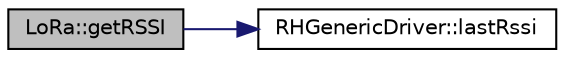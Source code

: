digraph "LoRa::getRSSI"
{
 // LATEX_PDF_SIZE
  edge [fontname="Helvetica",fontsize="10",labelfontname="Helvetica",labelfontsize="10"];
  node [fontname="Helvetica",fontsize="10",shape=record];
  rankdir="LR";
  Node1 [label="LoRa::getRSSI",height=0.2,width=0.4,color="black", fillcolor="grey75", style="filled", fontcolor="black",tooltip=" "];
  Node1 -> Node2 [color="midnightblue",fontsize="10",style="solid",fontname="Helvetica"];
  Node2 [label="RHGenericDriver::lastRssi",height=0.2,width=0.4,color="black", fillcolor="white", style="filled",URL="$class_r_h_generic_driver.html#ab04f2ca335d89f5fac1d213c0aea9da2",tooltip=" "];
}
